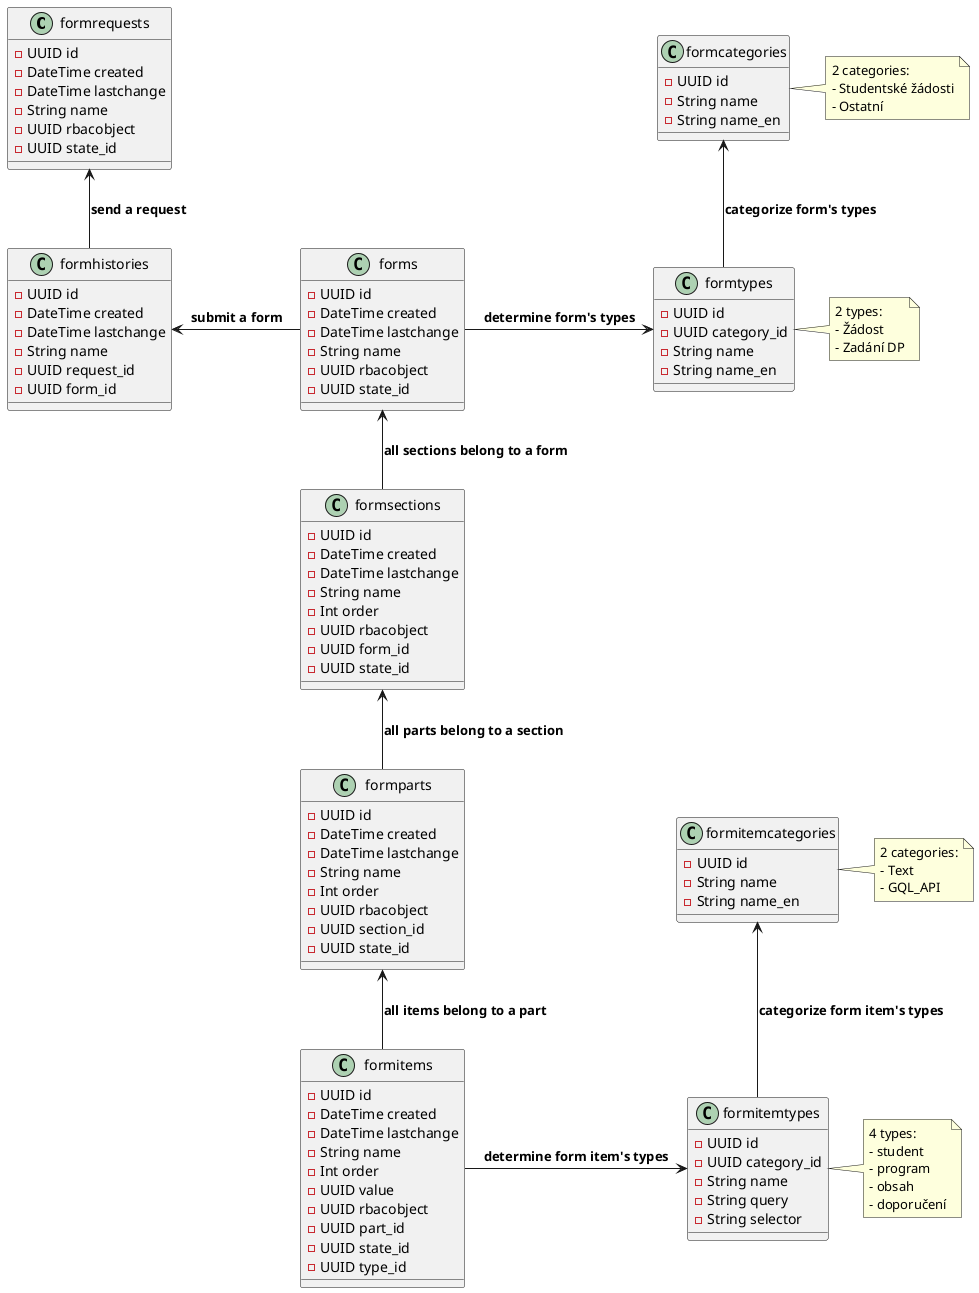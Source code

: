 @startuml class_diagram
'''''''''''''''''''''''''''''''''''''''''''''''''''''''''''''''''''''''''''''''''''''''''''
'Request

class formrequests{
    -UUID id
    -DateTime created
    -DateTime lastchange
    -String name
    -UUID rbacobject
    -UUID state_id
}

class formhistories{
    -UUID id
    -DateTime created
    -DateTime lastchange
    -String name
    -UUID request_id
    -UUID form_id
}

class forms{
    -UUID id
    -DateTime created
    -DateTime lastchange
    -String name
    -UUID rbacobject
    -UUID state_id
}

forms -left-> formhistories : **submit a form**
formhistories -up-> formrequests : **send a request**

'''''''''''''''''''''''''''''''''''''''''''''''''''''''''''''''''''''''''''''''''''''''''''
'Forms categorization

class formtypes{
    -UUID id
    -UUID category_id
    -String name
    -String name_en
}

note right of formtypes
    2 types:
    - Žádost
    - Zadání DP
end note

class formcategories{
    -UUID id
    -String name
    -String name_en
}

note right of formcategories
    2 categories:
    - Studentské žádosti
    - Ostatní
end note

forms -right-> formtypes : **determine form's types**
formtypes -up-> formcategories : **categorize form's types**

'''''''''''''''''''''''''''''''''''''''''''''''''''''''''''''''''''''''''''''''''''''''''''
'Parts of a form

class formsections{
    -UUID id
    -DateTime created
    -DateTime lastchange
    -String name
    -Int order
    -UUID rbacobject
    -UUID form_id
    -UUID state_id
}

class formparts{
    -UUID id
    -DateTime created
    -DateTime lastchange
    -String name
    -Int order
    -UUID rbacobject
    -UUID section_id
    -UUID state_id
}

class formitems{
    -UUID id
    -DateTime created
    -DateTime lastchange
    -String name
    -Int order
    -UUID value
    -UUID rbacobject
    -UUID part_id
    -UUID state_id
    -UUID type_id
}

formsections -up-> forms : **all sections belong to a form**
formparts -up-> formsections : **all parts belong to a section**
formitems -up-> formparts : **all items belong to a part**

'''''''''''''''''''''''''''''''''''''''''''''''''''''''''''''''''''''''''''''''''''''''''''
'Form item categorization

class formitemtypes{
    -UUID id
    -UUID category_id
    -String name
    -String query
    -String selector
}

note right of formitemtypes
    4 types:
    - student
    - program
    - obsah
    - doporučení
end note

class formitemcategories{
    -UUID id
    -String name
    -String name_en
}
note right of formitemcategories
    2 categories:
    - Text
    - GQL_API
end note

formitems -right-> formitemtypes : **determine form item's types**
formitemtypes -up-> formitemcategories : **categorize form item's types**
@enduml
